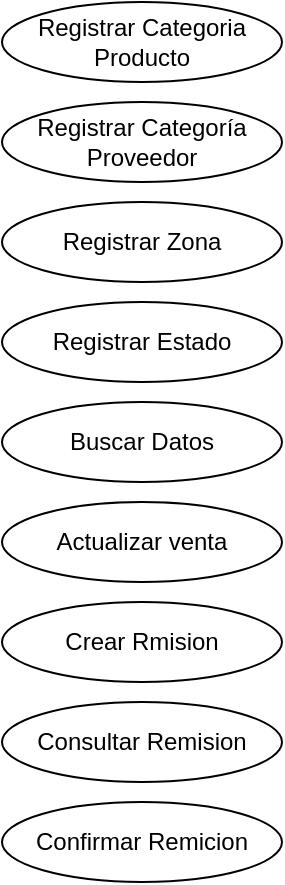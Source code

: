 <mxfile version="21.5.0" type="github">
  <diagram name="Página-1" id="ORGM-OZVBeVKu3DvpT9Q">
    <mxGraphModel dx="870" dy="795" grid="1" gridSize="10" guides="1" tooltips="1" connect="1" arrows="1" fold="1" page="1" pageScale="1" pageWidth="827" pageHeight="1169" math="0" shadow="0">
      <root>
        <mxCell id="0" />
        <mxCell id="1" parent="0" />
        <mxCell id="m5INEWaZmuofYLnnu1C0-1" value="&lt;font style=&quot;vertical-align: inherit;&quot;&gt;&lt;font style=&quot;vertical-align: inherit;&quot;&gt;Registrar Categoria Producto&lt;/font&gt;&lt;/font&gt;" style="ellipse;whiteSpace=wrap;html=1;" vertex="1" parent="1">
          <mxGeometry x="330" y="80" width="140" height="40" as="geometry" />
        </mxCell>
        <mxCell id="m5INEWaZmuofYLnnu1C0-2" value="&lt;font style=&quot;vertical-align: inherit;&quot;&gt;&lt;font style=&quot;vertical-align: inherit;&quot;&gt;&lt;font style=&quot;vertical-align: inherit;&quot;&gt;&lt;font style=&quot;vertical-align: inherit;&quot;&gt;&lt;font style=&quot;vertical-align: inherit;&quot;&gt;&lt;font style=&quot;vertical-align: inherit;&quot;&gt;&lt;font style=&quot;vertical-align: inherit;&quot;&gt;&lt;font style=&quot;vertical-align: inherit;&quot;&gt;Registrar Categoría Proveedor&lt;/font&gt;&lt;/font&gt;&lt;/font&gt;&lt;/font&gt;&lt;/font&gt;&lt;/font&gt;&lt;/font&gt;&lt;/font&gt;" style="ellipse;whiteSpace=wrap;html=1;" vertex="1" parent="1">
          <mxGeometry x="330" y="130" width="140" height="40" as="geometry" />
        </mxCell>
        <mxCell id="m5INEWaZmuofYLnnu1C0-3" value="&lt;font style=&quot;vertical-align: inherit;&quot;&gt;&lt;font style=&quot;vertical-align: inherit;&quot;&gt;&lt;font style=&quot;vertical-align: inherit;&quot;&gt;&lt;font style=&quot;vertical-align: inherit;&quot;&gt;&lt;font style=&quot;vertical-align: inherit;&quot;&gt;&lt;font style=&quot;vertical-align: inherit;&quot;&gt;&lt;font style=&quot;vertical-align: inherit;&quot;&gt;&lt;font style=&quot;vertical-align: inherit;&quot;&gt;Registrar Zona&lt;/font&gt;&lt;/font&gt;&lt;/font&gt;&lt;/font&gt;&lt;/font&gt;&lt;/font&gt;&lt;/font&gt;&lt;/font&gt;" style="ellipse;whiteSpace=wrap;html=1;" vertex="1" parent="1">
          <mxGeometry x="330" y="180" width="140" height="40" as="geometry" />
        </mxCell>
        <mxCell id="m5INEWaZmuofYLnnu1C0-4" value="&lt;font style=&quot;vertical-align: inherit;&quot;&gt;&lt;font style=&quot;vertical-align: inherit;&quot;&gt;&lt;font style=&quot;vertical-align: inherit;&quot;&gt;&lt;font style=&quot;vertical-align: inherit;&quot;&gt;&lt;font style=&quot;vertical-align: inherit;&quot;&gt;&lt;font style=&quot;vertical-align: inherit;&quot;&gt;&lt;font style=&quot;vertical-align: inherit;&quot;&gt;&lt;font style=&quot;vertical-align: inherit;&quot;&gt;&lt;font style=&quot;vertical-align: inherit;&quot;&gt;&lt;font style=&quot;vertical-align: inherit;&quot;&gt;Registrar Estado&lt;/font&gt;&lt;/font&gt;&lt;/font&gt;&lt;/font&gt;&lt;/font&gt;&lt;/font&gt;&lt;/font&gt;&lt;/font&gt;&lt;/font&gt;&lt;/font&gt;" style="ellipse;whiteSpace=wrap;html=1;" vertex="1" parent="1">
          <mxGeometry x="330" y="230" width="140" height="40" as="geometry" />
        </mxCell>
        <mxCell id="m5INEWaZmuofYLnnu1C0-5" value="&lt;font style=&quot;vertical-align: inherit;&quot;&gt;&lt;font style=&quot;vertical-align: inherit;&quot;&gt;&lt;font style=&quot;vertical-align: inherit;&quot;&gt;&lt;font style=&quot;vertical-align: inherit;&quot;&gt;&lt;font style=&quot;vertical-align: inherit;&quot;&gt;&lt;font style=&quot;vertical-align: inherit;&quot;&gt;&lt;font style=&quot;vertical-align: inherit;&quot;&gt;&lt;font style=&quot;vertical-align: inherit;&quot;&gt;&lt;font style=&quot;vertical-align: inherit;&quot;&gt;&lt;font style=&quot;vertical-align: inherit;&quot;&gt;&lt;font style=&quot;vertical-align: inherit;&quot;&gt;&lt;font style=&quot;vertical-align: inherit;&quot;&gt;&lt;font style=&quot;vertical-align: inherit;&quot;&gt;&lt;font style=&quot;vertical-align: inherit;&quot;&gt;Buscar Datos&lt;/font&gt;&lt;/font&gt;&lt;/font&gt;&lt;/font&gt;&lt;/font&gt;&lt;/font&gt;&lt;/font&gt;&lt;/font&gt;&lt;/font&gt;&lt;/font&gt;&lt;/font&gt;&lt;/font&gt;&lt;/font&gt;&lt;/font&gt;" style="ellipse;whiteSpace=wrap;html=1;" vertex="1" parent="1">
          <mxGeometry x="330" y="280" width="140" height="40" as="geometry" />
        </mxCell>
        <mxCell id="m5INEWaZmuofYLnnu1C0-6" value="&lt;font style=&quot;vertical-align: inherit;&quot;&gt;&lt;font style=&quot;vertical-align: inherit;&quot;&gt;Actualizar venta&lt;/font&gt;&lt;/font&gt;" style="ellipse;whiteSpace=wrap;html=1;" vertex="1" parent="1">
          <mxGeometry x="330" y="330" width="140" height="40" as="geometry" />
        </mxCell>
        <mxCell id="m5INEWaZmuofYLnnu1C0-7" value="&lt;font style=&quot;vertical-align: inherit;&quot;&gt;&lt;font style=&quot;vertical-align: inherit;&quot;&gt;Crear Rmision&lt;/font&gt;&lt;/font&gt;" style="ellipse;whiteSpace=wrap;html=1;" vertex="1" parent="1">
          <mxGeometry x="330" y="380" width="140" height="40" as="geometry" />
        </mxCell>
        <mxCell id="m5INEWaZmuofYLnnu1C0-8" value="&lt;font style=&quot;vertical-align: inherit;&quot;&gt;&lt;font style=&quot;vertical-align: inherit;&quot;&gt;Consultar Remision&lt;/font&gt;&lt;/font&gt;" style="ellipse;whiteSpace=wrap;html=1;" vertex="1" parent="1">
          <mxGeometry x="330" y="430" width="140" height="40" as="geometry" />
        </mxCell>
        <mxCell id="m5INEWaZmuofYLnnu1C0-9" value="&lt;font style=&quot;vertical-align: inherit;&quot;&gt;&lt;font style=&quot;vertical-align: inherit;&quot;&gt;Confirmar Remicion&lt;/font&gt;&lt;/font&gt;" style="ellipse;whiteSpace=wrap;html=1;" vertex="1" parent="1">
          <mxGeometry x="330" y="480" width="140" height="40" as="geometry" />
        </mxCell>
      </root>
    </mxGraphModel>
  </diagram>
</mxfile>
